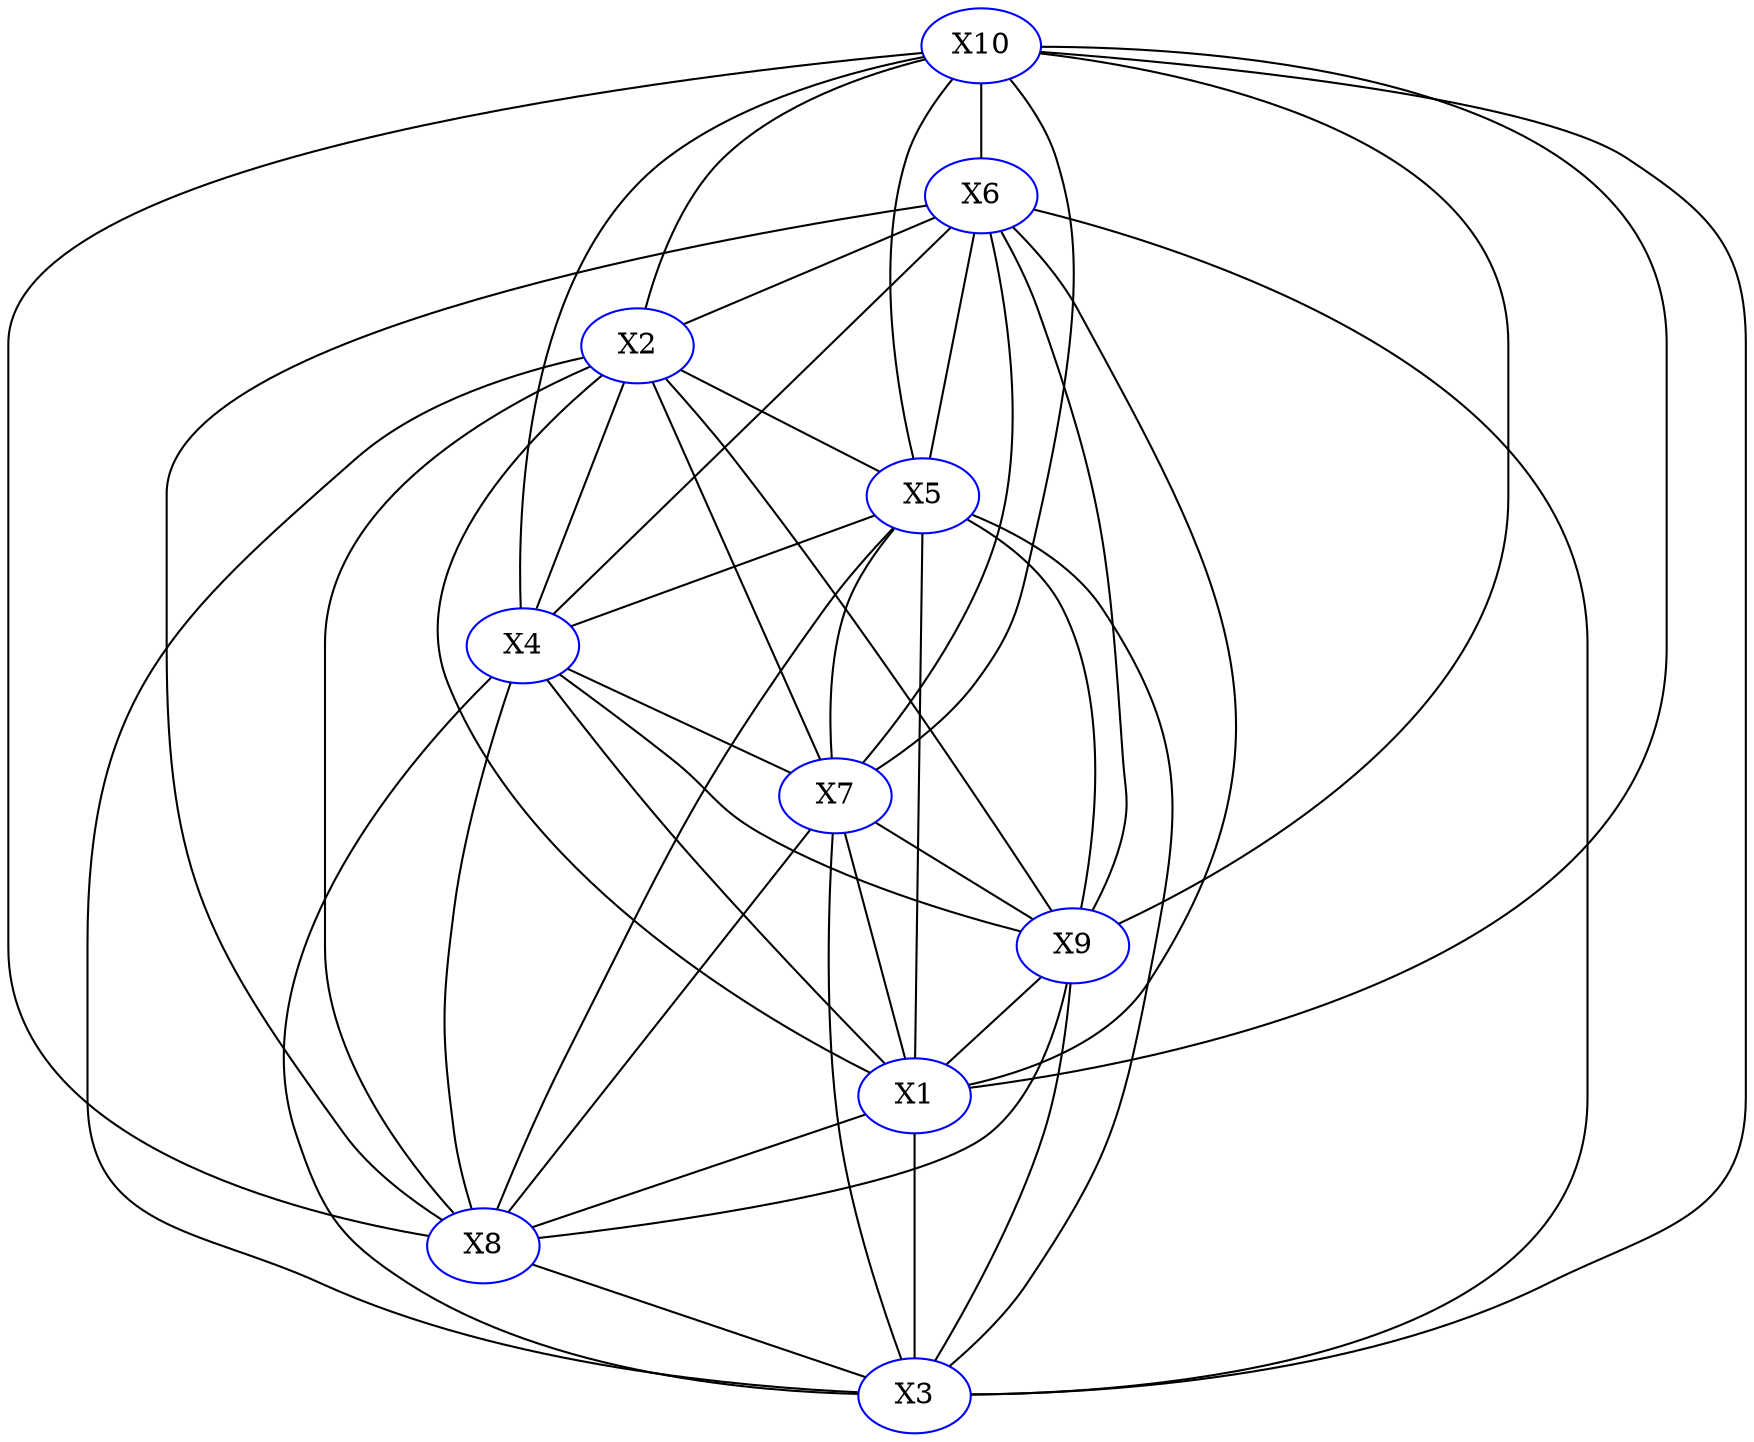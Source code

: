 digraph {
X10 [color = blue]; X2 [color = blue]; X9 [color = blue]; X8 [color = blue]; X4 [color = blue]; X7 [color = blue]; X3 [color = blue]; X6 [color = blue]; X5 [color = blue]; X1 [color = blue]; 
subgraph Undirected {
edge [dir=none, color=black]
X5 -> X4
X1 -> X3
X10 -> X8
X6 -> X7
X4 -> X9
X5 -> X7
X7 -> X8
X1 -> X8
X2 -> X7
X2 -> X4
X6 -> X5
X6 -> X2
X7 -> X9
X6 -> X4
X2 -> X5
X10 -> X1
X4 -> X7
X4 -> X3
X7 -> X3
X6 -> X9
X5 -> X9
X9 -> X8
X2 -> X9
X9 -> X1
X10 -> X6
X2 -> X8
X2 -> X3
X8 -> X3
X5 -> X8
X4 -> X8
X2 -> X1
X5 -> X1
X6 -> X8
X9 -> X3
X10 -> X9
X6 -> X1
X10 -> X4
X7 -> X1
X5 -> X3
X10 -> X2
X10 -> X5
X10 -> X3
X6 -> X3
X4 -> X1
X10 -> X7
}

subgraph Directed {
edge [color=black]
}

}
